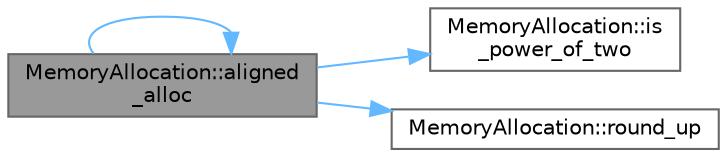 digraph "MemoryAllocation::aligned_alloc"
{
 // LATEX_PDF_SIZE
  bgcolor="transparent";
  edge [fontname=Helvetica,fontsize=10,labelfontname=Helvetica,labelfontsize=10];
  node [fontname=Helvetica,fontsize=10,shape=box,height=0.2,width=0.4];
  rankdir="LR";
  Node1 [id="Node000001",label="MemoryAllocation::aligned\l_alloc",height=0.2,width=0.4,color="gray40", fillcolor="grey60", style="filled", fontcolor="black",tooltip="Aligned memory allocation compatible across platforms."];
  Node1 -> Node1 [id="edge1_Node000001_Node000001",color="steelblue1",style="solid",tooltip=" "];
  Node1 -> Node2 [id="edge2_Node000001_Node000002",color="steelblue1",style="solid",tooltip=" "];
  Node2 [id="Node000002",label="MemoryAllocation::is\l_power_of_two",height=0.2,width=0.4,color="grey40", fillcolor="white", style="filled",URL="$namespaceMemoryAllocation.html#a37736b5f50544ea5ef7b9ac0de86c9a9",tooltip=" "];
  Node1 -> Node3 [id="edge3_Node000001_Node000003",color="steelblue1",style="solid",tooltip=" "];
  Node3 [id="Node000003",label="MemoryAllocation::round_up",height=0.2,width=0.4,color="grey40", fillcolor="white", style="filled",URL="$namespaceMemoryAllocation.html#a4f4f11a3b87bdc406f349a6a44a578b7",tooltip=" "];
}
